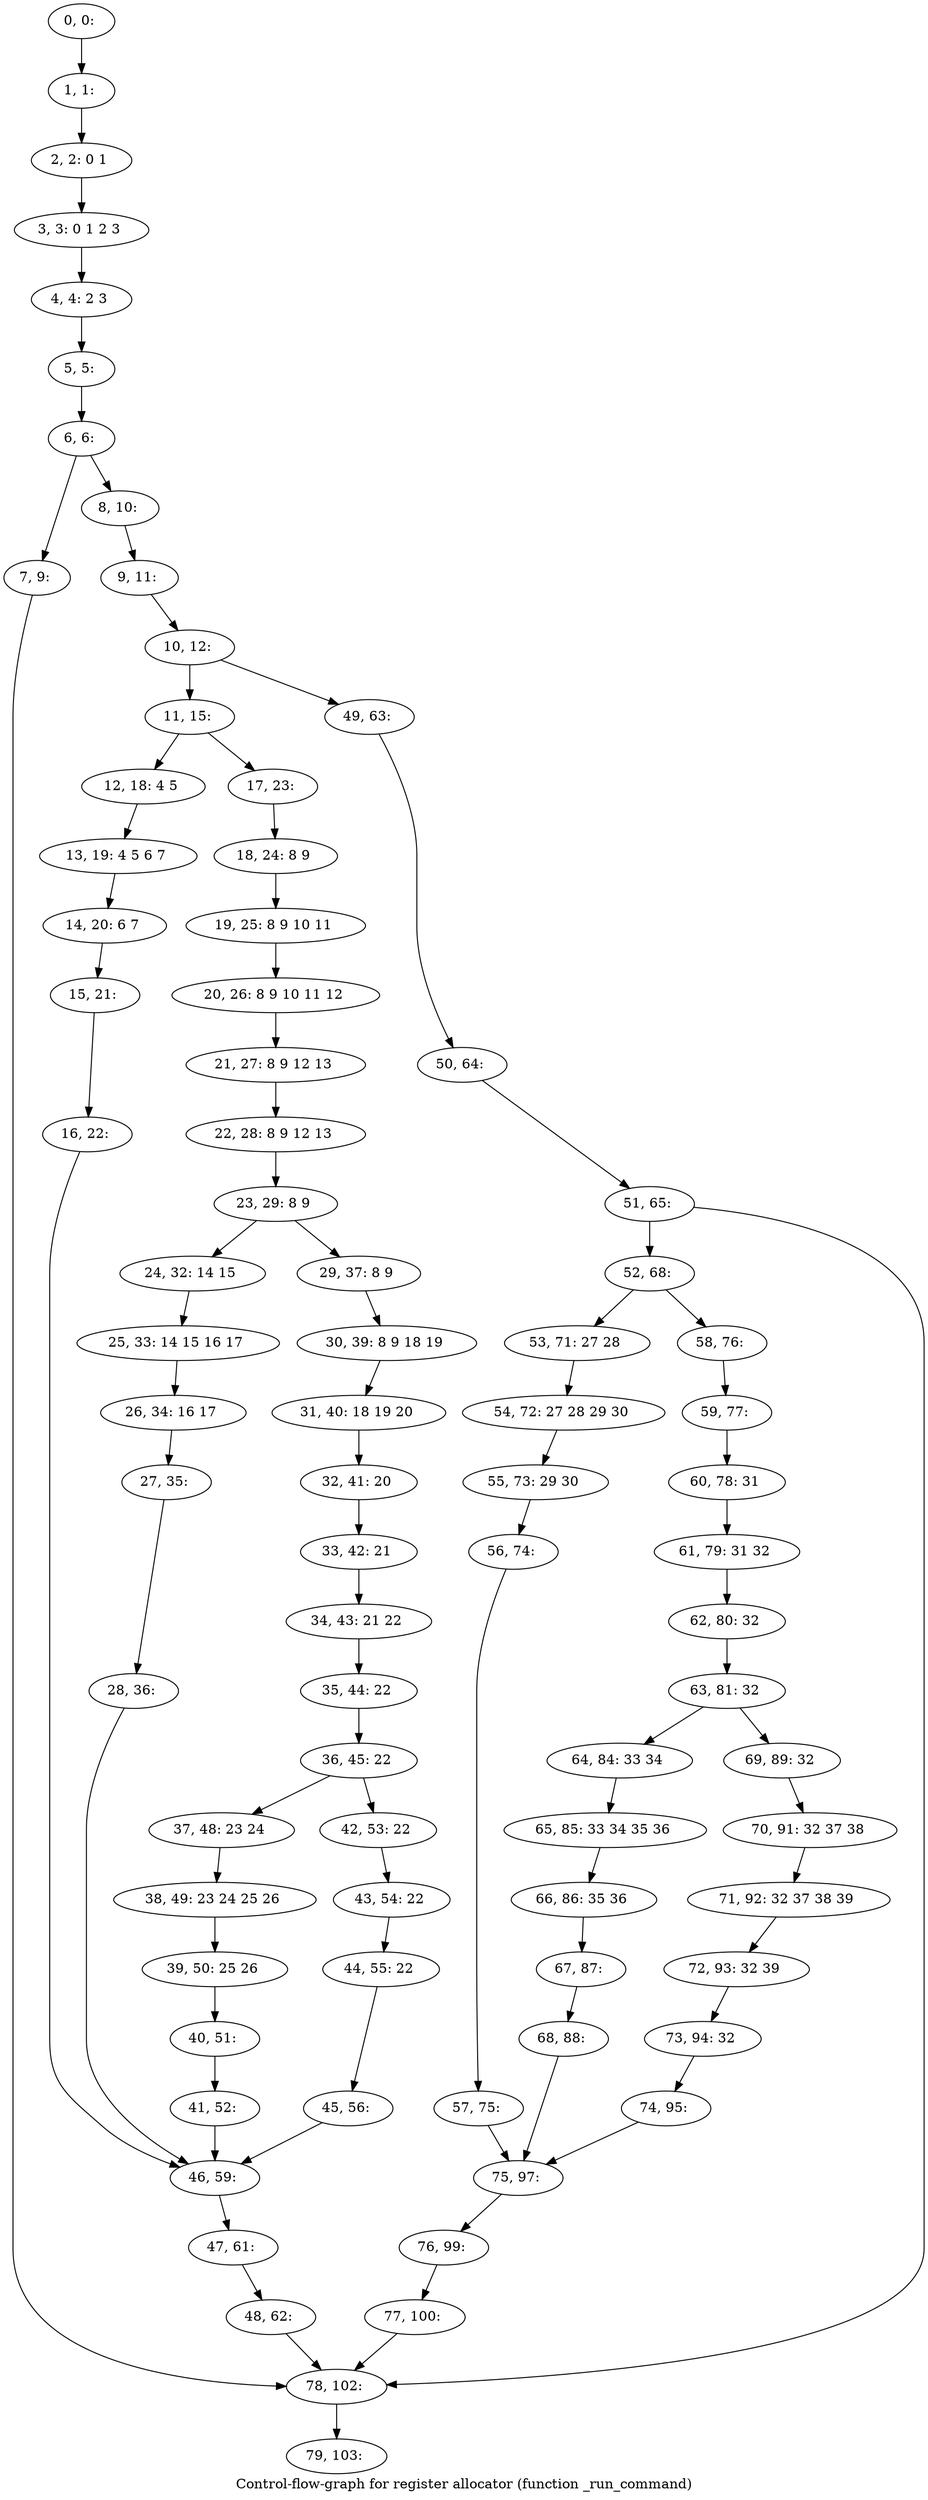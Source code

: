 digraph G {
graph [label="Control-flow-graph for register allocator (function _run_command)"]
0[label="0, 0: "];
1[label="1, 1: "];
2[label="2, 2: 0 1 "];
3[label="3, 3: 0 1 2 3 "];
4[label="4, 4: 2 3 "];
5[label="5, 5: "];
6[label="6, 6: "];
7[label="7, 9: "];
8[label="8, 10: "];
9[label="9, 11: "];
10[label="10, 12: "];
11[label="11, 15: "];
12[label="12, 18: 4 5 "];
13[label="13, 19: 4 5 6 7 "];
14[label="14, 20: 6 7 "];
15[label="15, 21: "];
16[label="16, 22: "];
17[label="17, 23: "];
18[label="18, 24: 8 9 "];
19[label="19, 25: 8 9 10 11 "];
20[label="20, 26: 8 9 10 11 12 "];
21[label="21, 27: 8 9 12 13 "];
22[label="22, 28: 8 9 12 13 "];
23[label="23, 29: 8 9 "];
24[label="24, 32: 14 15 "];
25[label="25, 33: 14 15 16 17 "];
26[label="26, 34: 16 17 "];
27[label="27, 35: "];
28[label="28, 36: "];
29[label="29, 37: 8 9 "];
30[label="30, 39: 8 9 18 19 "];
31[label="31, 40: 18 19 20 "];
32[label="32, 41: 20 "];
33[label="33, 42: 21 "];
34[label="34, 43: 21 22 "];
35[label="35, 44: 22 "];
36[label="36, 45: 22 "];
37[label="37, 48: 23 24 "];
38[label="38, 49: 23 24 25 26 "];
39[label="39, 50: 25 26 "];
40[label="40, 51: "];
41[label="41, 52: "];
42[label="42, 53: 22 "];
43[label="43, 54: 22 "];
44[label="44, 55: 22 "];
45[label="45, 56: "];
46[label="46, 59: "];
47[label="47, 61: "];
48[label="48, 62: "];
49[label="49, 63: "];
50[label="50, 64: "];
51[label="51, 65: "];
52[label="52, 68: "];
53[label="53, 71: 27 28 "];
54[label="54, 72: 27 28 29 30 "];
55[label="55, 73: 29 30 "];
56[label="56, 74: "];
57[label="57, 75: "];
58[label="58, 76: "];
59[label="59, 77: "];
60[label="60, 78: 31 "];
61[label="61, 79: 31 32 "];
62[label="62, 80: 32 "];
63[label="63, 81: 32 "];
64[label="64, 84: 33 34 "];
65[label="65, 85: 33 34 35 36 "];
66[label="66, 86: 35 36 "];
67[label="67, 87: "];
68[label="68, 88: "];
69[label="69, 89: 32 "];
70[label="70, 91: 32 37 38 "];
71[label="71, 92: 32 37 38 39 "];
72[label="72, 93: 32 39 "];
73[label="73, 94: 32 "];
74[label="74, 95: "];
75[label="75, 97: "];
76[label="76, 99: "];
77[label="77, 100: "];
78[label="78, 102: "];
79[label="79, 103: "];
0->1 ;
1->2 ;
2->3 ;
3->4 ;
4->5 ;
5->6 ;
6->7 ;
6->8 ;
7->78 ;
8->9 ;
9->10 ;
10->11 ;
10->49 ;
11->12 ;
11->17 ;
12->13 ;
13->14 ;
14->15 ;
15->16 ;
16->46 ;
17->18 ;
18->19 ;
19->20 ;
20->21 ;
21->22 ;
22->23 ;
23->24 ;
23->29 ;
24->25 ;
25->26 ;
26->27 ;
27->28 ;
28->46 ;
29->30 ;
30->31 ;
31->32 ;
32->33 ;
33->34 ;
34->35 ;
35->36 ;
36->37 ;
36->42 ;
37->38 ;
38->39 ;
39->40 ;
40->41 ;
41->46 ;
42->43 ;
43->44 ;
44->45 ;
45->46 ;
46->47 ;
47->48 ;
48->78 ;
49->50 ;
50->51 ;
51->52 ;
51->78 ;
52->53 ;
52->58 ;
53->54 ;
54->55 ;
55->56 ;
56->57 ;
57->75 ;
58->59 ;
59->60 ;
60->61 ;
61->62 ;
62->63 ;
63->64 ;
63->69 ;
64->65 ;
65->66 ;
66->67 ;
67->68 ;
68->75 ;
69->70 ;
70->71 ;
71->72 ;
72->73 ;
73->74 ;
74->75 ;
75->76 ;
76->77 ;
77->78 ;
78->79 ;
}
